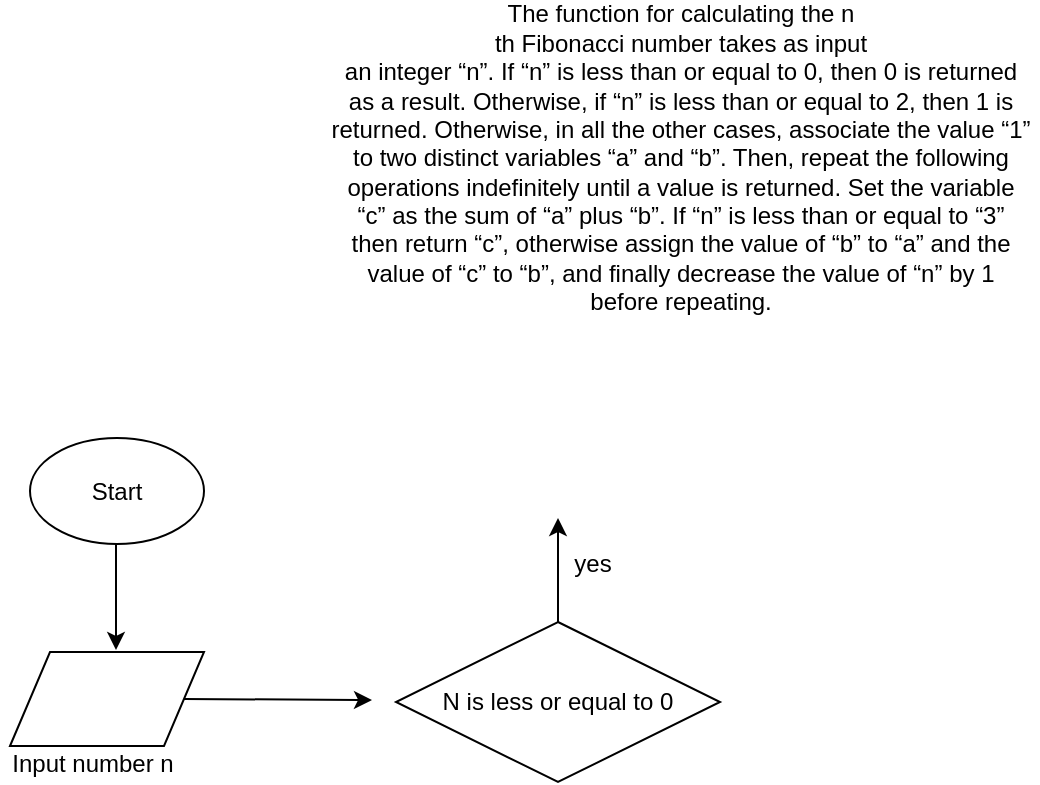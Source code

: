 <mxfile version="16.5.3" type="github">
  <diagram id="C5RBs43oDa-KdzZeNtuy" name="Page-1">
    <mxGraphModel dx="782" dy="428" grid="0" gridSize="10" guides="1" tooltips="1" connect="1" arrows="1" fold="1" page="1" pageScale="1" pageWidth="1169" pageHeight="827" background="none" math="0" shadow="0">
      <root>
        <mxCell id="WIyWlLk6GJQsqaUBKTNV-0" />
        <mxCell id="WIyWlLk6GJQsqaUBKTNV-1" parent="WIyWlLk6GJQsqaUBKTNV-0" />
        <mxCell id="tgTziuhSWTPW_sUbUEYL-1" value="Start" style="ellipse;whiteSpace=wrap;html=1;" vertex="1" parent="WIyWlLk6GJQsqaUBKTNV-1">
          <mxGeometry x="70" y="244" width="87" height="53" as="geometry" />
        </mxCell>
        <mxCell id="tgTziuhSWTPW_sUbUEYL-2" value="" style="endArrow=classic;html=1;rounded=0;" edge="1" parent="WIyWlLk6GJQsqaUBKTNV-1">
          <mxGeometry width="50" height="50" relative="1" as="geometry">
            <mxPoint x="113" y="297" as="sourcePoint" />
            <mxPoint x="113" y="350" as="targetPoint" />
          </mxGeometry>
        </mxCell>
        <mxCell id="tgTziuhSWTPW_sUbUEYL-3" value="The function for calculating the n&lt;br/&gt;th Fibonacci number takes as input&lt;br/&gt;an integer “n”. If “n” is less than or equal to 0, then 0 is returned&lt;br/&gt;as a result. Otherwise, if “n” is less than or equal to 2, then 1 is&lt;br/&gt;returned. Otherwise, in all the other cases, associate the value “1”&lt;br/&gt;to two distinct variables “a” and “b”. Then, repeat the following&lt;br/&gt;operations indefinitely until a value is returned. Set the variable&lt;br/&gt;“c” as the sum of “a” plus “b”. If “n” is less than or equal to “3”&lt;br/&gt;then return “c”, otherwise assign the value of “b” to “a” and the&lt;br/&gt;value of “c” to “b”, and finally decrease the value of “n” by 1&lt;br/&gt;before repeating.&lt;br/&gt;" style="text;html=1;align=center;verticalAlign=middle;resizable=0;points=[];autosize=1;strokeColor=none;fillColor=none;rotation=0;" vertex="1" parent="WIyWlLk6GJQsqaUBKTNV-1">
          <mxGeometry x="215" y="25" width="359" height="158" as="geometry" />
        </mxCell>
        <mxCell id="tgTziuhSWTPW_sUbUEYL-6" value="" style="shape=parallelogram;perimeter=parallelogramPerimeter;whiteSpace=wrap;html=1;fixedSize=1;" vertex="1" parent="WIyWlLk6GJQsqaUBKTNV-1">
          <mxGeometry x="60" y="351" width="97" height="47" as="geometry" />
        </mxCell>
        <mxCell id="tgTziuhSWTPW_sUbUEYL-7" value="Input number n" style="text;html=1;align=center;verticalAlign=middle;resizable=0;points=[];autosize=1;strokeColor=none;fillColor=none;" vertex="1" parent="WIyWlLk6GJQsqaUBKTNV-1">
          <mxGeometry x="55" y="398" width="91" height="18" as="geometry" />
        </mxCell>
        <mxCell id="tgTziuhSWTPW_sUbUEYL-8" value="" style="endArrow=classic;html=1;rounded=0;exitX=1;exitY=0.5;exitDx=0;exitDy=0;" edge="1" parent="WIyWlLk6GJQsqaUBKTNV-1" source="tgTziuhSWTPW_sUbUEYL-6">
          <mxGeometry width="50" height="50" relative="1" as="geometry">
            <mxPoint x="174" y="398" as="sourcePoint" />
            <mxPoint x="241" y="375" as="targetPoint" />
          </mxGeometry>
        </mxCell>
        <mxCell id="tgTziuhSWTPW_sUbUEYL-11" value="N is less or equal to 0" style="rhombus;whiteSpace=wrap;html=1;" vertex="1" parent="WIyWlLk6GJQsqaUBKTNV-1">
          <mxGeometry x="253" y="336" width="162" height="80" as="geometry" />
        </mxCell>
        <mxCell id="tgTziuhSWTPW_sUbUEYL-13" value="" style="endArrow=classic;html=1;rounded=0;exitX=0.5;exitY=0;exitDx=0;exitDy=0;" edge="1" parent="WIyWlLk6GJQsqaUBKTNV-1" source="tgTziuhSWTPW_sUbUEYL-11">
          <mxGeometry width="50" height="50" relative="1" as="geometry">
            <mxPoint x="295" y="349" as="sourcePoint" />
            <mxPoint x="334" y="284" as="targetPoint" />
          </mxGeometry>
        </mxCell>
        <mxCell id="tgTziuhSWTPW_sUbUEYL-14" value="yes" style="text;html=1;align=center;verticalAlign=middle;resizable=0;points=[];autosize=1;strokeColor=none;fillColor=none;" vertex="1" parent="WIyWlLk6GJQsqaUBKTNV-1">
          <mxGeometry x="336" y="298" width="29" height="18" as="geometry" />
        </mxCell>
      </root>
    </mxGraphModel>
  </diagram>
</mxfile>
